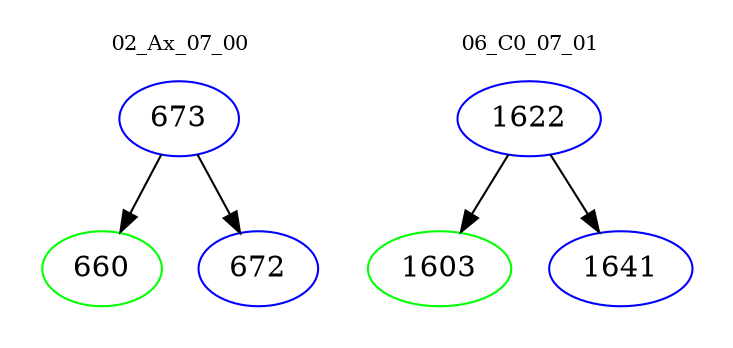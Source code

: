 digraph{
subgraph cluster_0 {
color = white
label = "02_Ax_07_00";
fontsize=10;
T0_673 [label="673", color="blue"]
T0_673 -> T0_660 [color="black"]
T0_660 [label="660", color="green"]
T0_673 -> T0_672 [color="black"]
T0_672 [label="672", color="blue"]
}
subgraph cluster_1 {
color = white
label = "06_C0_07_01";
fontsize=10;
T1_1622 [label="1622", color="blue"]
T1_1622 -> T1_1603 [color="black"]
T1_1603 [label="1603", color="green"]
T1_1622 -> T1_1641 [color="black"]
T1_1641 [label="1641", color="blue"]
}
}
